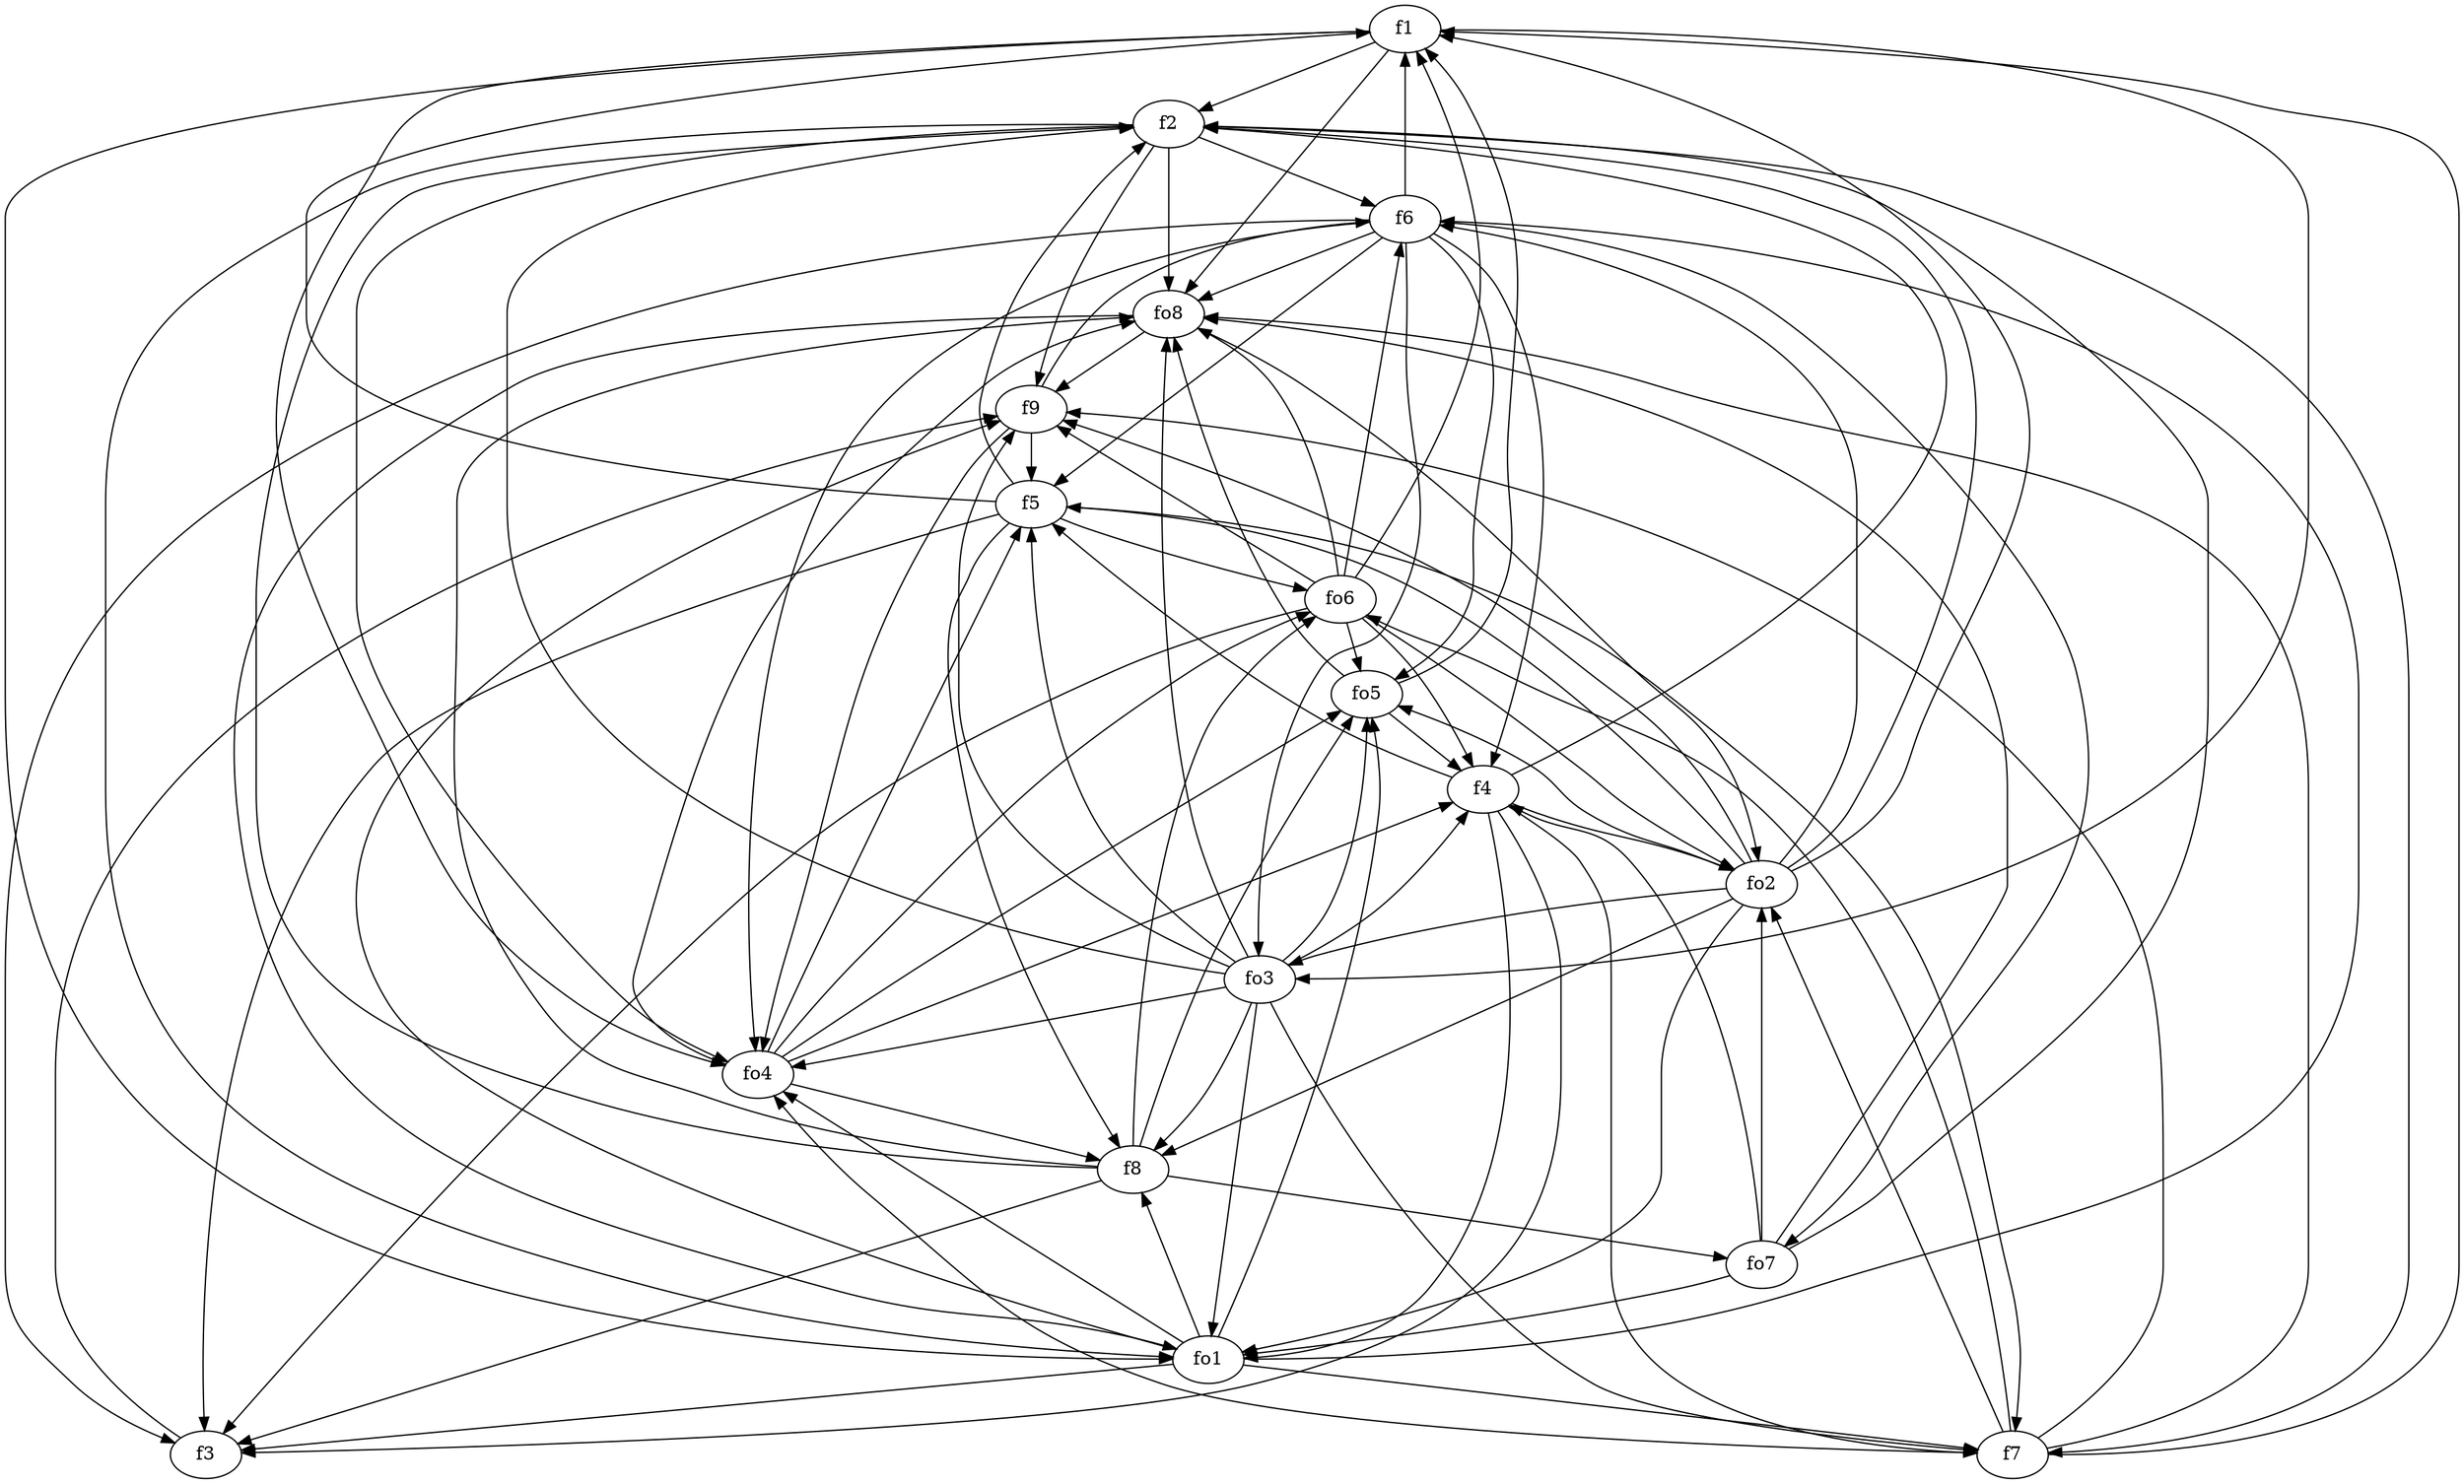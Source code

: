 strict digraph  {
f1;
f2;
f3;
f4;
f5;
f6;
f7;
f8;
f9;
fo1;
fo2;
fo3;
fo4;
fo5;
fo6;
fo7;
fo8;
f1 -> f2  [weight=2];
f1 -> fo1  [weight=2];
f1 -> fo8  [weight=2];
f1 -> fo4  [weight=2];
f1 -> fo3  [weight=2];
f2 -> f6  [weight=2];
f2 -> f9  [weight=2];
f2 -> fo8  [weight=2];
f2 -> fo1  [weight=2];
f2 -> f7  [weight=2];
f2 -> fo4  [weight=2];
f3 -> f9  [weight=2];
f4 -> fo2  [weight=2];
f4 -> f7  [weight=2];
f4 -> f5  [weight=2];
f4 -> fo1  [weight=2];
f4 -> f3  [weight=2];
f4 -> f2  [weight=2];
f5 -> f7  [weight=2];
f5 -> fo6  [weight=2];
f5 -> f1  [weight=2];
f5 -> f8  [weight=2];
f5 -> f2  [weight=2];
f5 -> f3  [weight=2];
f6 -> fo4  [weight=2];
f6 -> fo7  [weight=2];
f6 -> fo3  [weight=2];
f6 -> f5  [weight=2];
f6 -> fo8  [weight=2];
f6 -> f1  [weight=2];
f6 -> f4  [weight=2];
f6 -> f3  [weight=2];
f6 -> fo5  [weight=2];
f7 -> fo6  [weight=2];
f7 -> f1  [weight=2];
f7 -> f9  [weight=2];
f7 -> fo2  [weight=2];
f7 -> fo8  [weight=2];
f7 -> fo4  [weight=2];
f8 -> f3  [weight=2];
f8 -> fo6  [weight=2];
f8 -> fo7  [weight=2];
f8 -> f2  [weight=2];
f8 -> fo5  [weight=2];
f8 -> fo8  [weight=2];
f9 -> fo4  [weight=2];
f9 -> f6  [weight=2];
f9 -> f5  [weight=2];
fo1 -> f8  [weight=2];
fo1 -> f3  [weight=2];
fo1 -> fo5  [weight=2];
fo1 -> f9  [weight=2];
fo1 -> f7  [weight=2];
fo1 -> fo4  [weight=2];
fo1 -> f6  [weight=2];
fo2 -> fo5  [weight=2];
fo2 -> f2  [weight=2];
fo2 -> fo3  [weight=2];
fo2 -> f8  [weight=2];
fo2 -> f5  [weight=2];
fo2 -> f6  [weight=2];
fo2 -> f9  [weight=2];
fo2 -> f1  [weight=2];
fo2 -> fo1  [weight=2];
fo3 -> fo8  [weight=2];
fo3 -> f7  [weight=2];
fo3 -> f2  [weight=2];
fo3 -> f4  [weight=2];
fo3 -> f5  [weight=2];
fo3 -> f8  [weight=2];
fo3 -> fo1  [weight=2];
fo3 -> fo4  [weight=2];
fo3 -> fo5  [weight=2];
fo3 -> f9  [weight=2];
fo4 -> f4  [weight=2];
fo4 -> f5  [weight=2];
fo4 -> fo6  [weight=2];
fo4 -> fo5  [weight=2];
fo4 -> fo8  [weight=2];
fo4 -> f8  [weight=2];
fo5 -> f1  [weight=2];
fo5 -> f4  [weight=2];
fo5 -> fo8  [weight=2];
fo6 -> fo2  [weight=2];
fo6 -> f4  [weight=2];
fo6 -> f9  [weight=2];
fo6 -> f3  [weight=2];
fo6 -> fo8  [weight=2];
fo6 -> fo5  [weight=2];
fo6 -> f1  [weight=2];
fo6 -> f6  [weight=2];
fo7 -> fo8  [weight=2];
fo7 -> fo1  [weight=2];
fo7 -> f2  [weight=2];
fo7 -> fo2  [weight=2];
fo7 -> f4  [weight=2];
fo8 -> fo2  [weight=2];
fo8 -> f9  [weight=2];
fo8 -> fo1  [weight=2];
}
